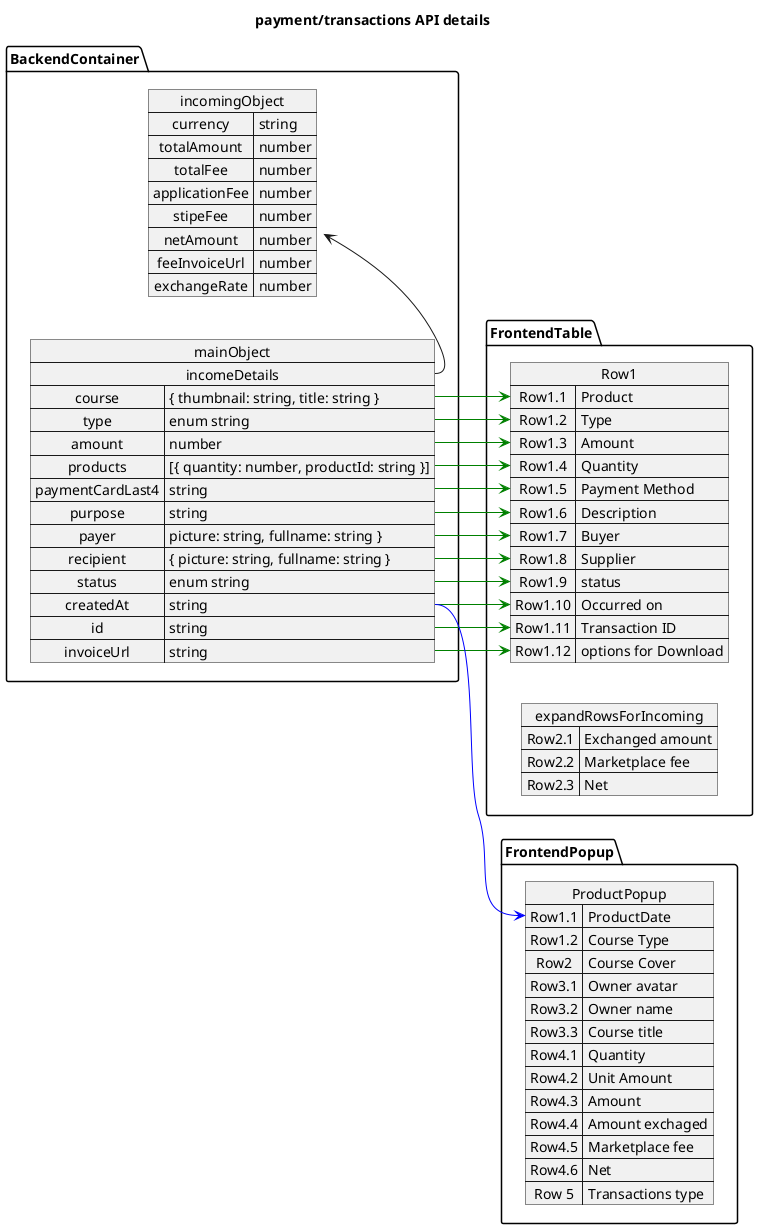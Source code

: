 @startuml
title payment/transactions API details

left to right direction

package FrontendTable {
  map Row1 {    
    Row1.1 => Product
    Row1.2 => Type
    Row1.3 => Amount
    Row1.4 => Quantity
    Row1.5 => Payment Method
    Row1.6 => Description
    Row1.7 => Buyer
    Row1.8 => Supplier
    Row1.9 => status
    Row1.10 => Occurred on
    Row1.11 => Transaction ID
    Row1.12 => options for Download
  } 

  map expandRowsForIncoming {
    Row2.1 => Exchanged amount
    Row2.2 => Marketplace fee
    Row2.3 => Net
  } 
}

package FrontendPopup {
  map ProductPopup {
    Row1.1 => ProductDate
    Row1.2 => Course Type
    Row2 => Course Cover
    Row3.1 => Owner avatar
    Row3.2 => Owner name
    Row3.3 => Course title
    Row4.1 => Quantity
    Row4.2 => Unit Amount
    Row4.3 => Amount
    Row4.4 => Amount exchaged
    Row4.5 => Marketplace fee
    Row4.6 => Net
    Row 5 => Transactions type
  }
}

package BackendContainer {
  map incomingObject {
    currency => string
    totalAmount => number
    totalFee => number
    applicationFee => number
    stipeFee => number
    netAmount => number
    feeInvoiceUrl  => number
    exchangeRate => number
  }

  map mainObject {
    incomeDetails *-> incomingObject
    course => { thumbnail: string, title: string }
    type => enum string
    amount => number
    products => [{ quantity: number, productId: string }]
    paymentCardLast4 => string
    purpose => string
    payer => picture: string, fullname: string }
    recipient => { picture: string, fullname: string }
    status => enum string
    createdAt => string
    id => string
    invoiceUrl => string
  }
}

' Table Row1
mainObject::course --> Row1::Row1.1 #line:green;
mainObject::type --> Row1::Row1.2 #line:green;
mainObject::amount --> Row1::Row1.3 #line:green;
mainObject::products --> Row1::Row1.4 #line:green;
mainObject::paymentCardLast4 --> Row1::Row1.5 #line:green;
mainObject::purpose --> Row1::Row1.6 #line:green;
mainObject::payer ---> Row1::Row1.7 #line:green;
mainObject::recipient --> Row1::Row1.8 #line:green;
mainObject::status --> Row1::Row1.9 #line:green;
mainObject::createdAt --> Row1::Row1.10 #line:green;
mainObject::id --> Row1::Row1.11 #line:green;
mainObject::invoiceUrl --> Row1::Row1.12 #line:green;


' ProductPopup
mainObject::createdAt --> ProductPopup::Row1.1 #line:blue;

@enduml